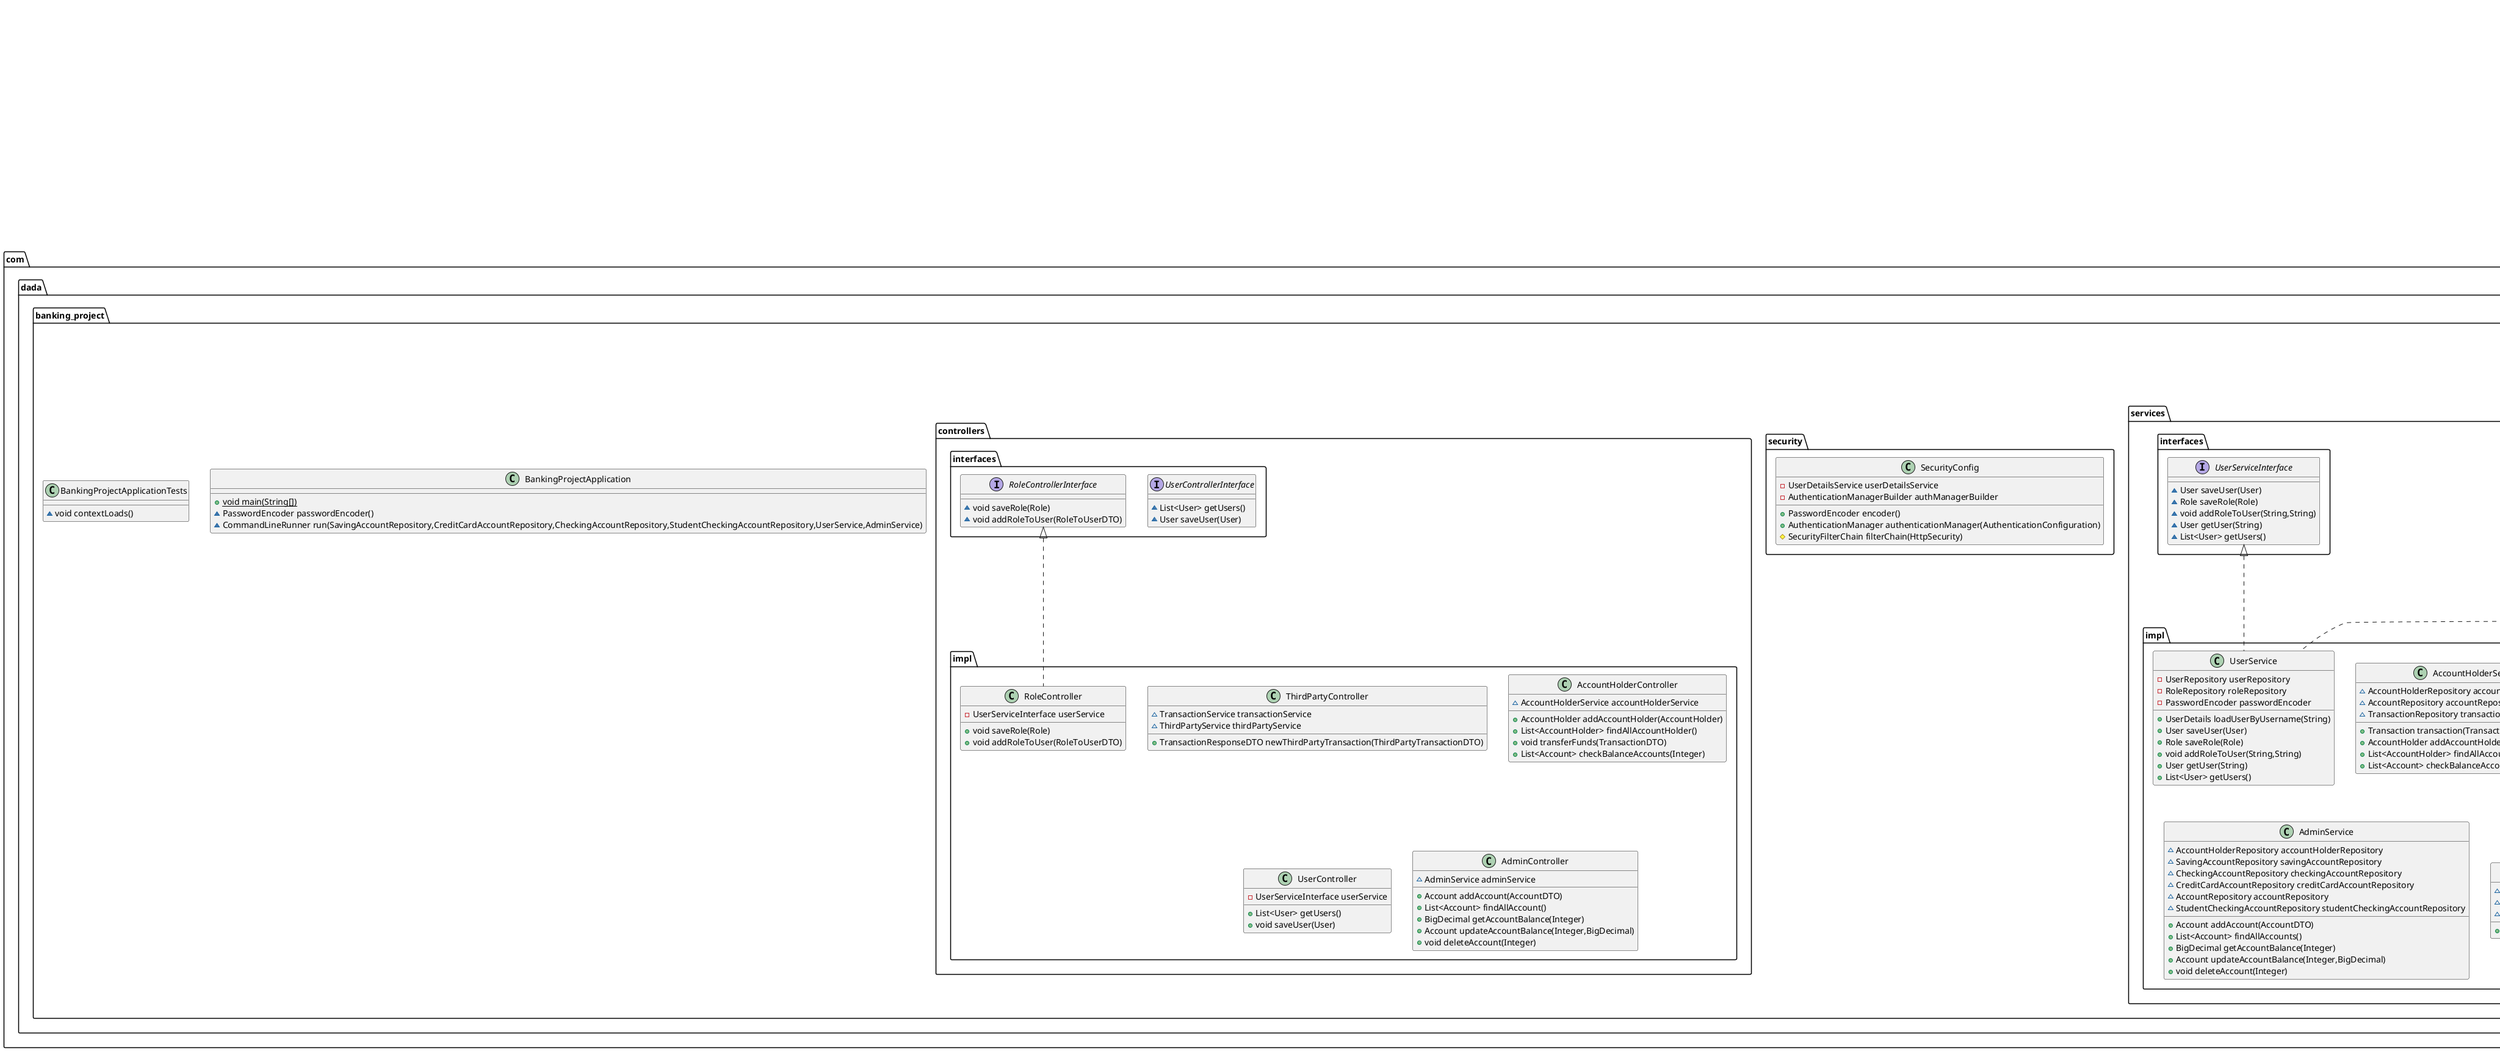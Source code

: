 @startuml
class com.dada.banking_project.dtos.TransactionDTO {
- Integer senderAccountId
- Integer receiverAccountId
- String primaryOrSecondaryOwnersName
- BigDecimal amount
- LocalDateTime transactionDate
}
class com.dada.banking_project.models.Users.User {
- Long id
- String name
- String username
- String password
- Collection<Role> roles
}
class com.dada.banking_project.dtos.ThirdPartyTransactionDTO {
- Long idAccountReciever
- Long idAccountSender
- double amount
- String hashedKey
}
interface com.dada.banking_project.repositories.AccountRepository {
~ List<Account> findByAccountHolder_Id(Integer)
}
class com.dada.banking_project.BankingProjectApplication {
+ {static} void main(String[])
~ PasswordEncoder passwordEncoder()
~ CommandLineRunner run(SavingAccountRepository,CreditCardAccountRepository,CheckingAccountRepository,StudentCheckingAccountRepository,UserService,AdminService)
}
class com.dada.banking_project.filters.CustomAuthenticationFilter {
- AuthenticationManager authenticationManager
+ Authentication attemptAuthentication(HttpServletRequest,HttpServletResponse)
# void successfulAuthentication(HttpServletRequest,HttpServletResponse,FilterChain,Authentication)
}
class com.dada.banking_project.dtos.CreditCardDTO {
- Long id
- BigDecimal balance
- String primaryOwner
- String secondaryOwner
- String status
- BigDecimal creditLimit
- BigDecimal interestRate
+ Long getId()
+ BigDecimal getBalance()
+ String getPrimaryOwner()
+ String getSecondaryOwner()
+ String getStatus()
+ BigDecimal getCreditLimit()
+ BigDecimal getInterestRate()
}
class com.dada.banking_project.models.Users.ThirdParty {
- String hashedKey
}
class com.dada.banking_project.services.impl.UserService {
- UserRepository userRepository
- RoleRepository roleRepository
- PasswordEncoder passwordEncoder
+ UserDetails loadUserByUsername(String)
+ User saveUser(User)
+ Role saveRole(Role)
+ void addRoleToUser(String,String)
+ User getUser(String)
+ List<User> getUsers()
}
class com.dada.banking_project.models.Accounts.CheckingAccount {
- {static} BigDecimal DEFAULT_MINIMUM_BALANCE
- {static} BigDecimal DEFAULT_MONTHLY_MAINTENANCE_FEE
- String secondaryOwner
- BigDecimal minimumBalance
- BigDecimal monthlyMaintenanceFee
+ void setMinimumBalance(BigDecimal)
+ void setMonthlyMaintenanceFee(BigDecimal)
}
class com.dada.banking_project.services.impl.AccountHolderService {
~ AccountHolderRepository accountHolderRepository
~ AccountRepository accountRepository
~ TransactionRepository transactionRepository
+ Transaction transaction(TransactionDTO)
+ AccountHolder addAccountHolder(AccountHolder)
+ List<AccountHolder> findAllAccountHolder()
+ List<Account> checkBalanceAccounts(Integer)
}
class com.dada.banking_project.models.Users.Admin {
}
interface com.dada.banking_project.repositories.AccountHolderRepository {
}
interface com.dada.banking_project.repositories.UserRepository {
~ User findByUsername(String)
}
interface com.dada.banking_project.repositories.SavingAccountRepository {
}
interface com.dada.banking_project.repositories.RoleRepository {
~ Role findByName(String)
}
class com.dada.banking_project.models.Accounts.CreditCardAccount {
- {static} BigDecimal DEFAULT_CREDIT_LIMIT
- {static} BigDecimal DEFAULT_INTEREST_RATE
- BigDecimal creditLimit
- BigDecimal interestRate
+ void setCreditLimit(BigDecimal)
+ BigDecimal getCreditLimit()
+ void setInterestRate(BigDecimal)
+ BigDecimal getInterestRate()
}
class com.dada.banking_project.security.SecurityConfig {
- UserDetailsService userDetailsService
- AuthenticationManagerBuilder authManagerBuilder
+ PasswordEncoder encoder()
+ AuthenticationManager authenticationManager(AuthenticationConfiguration)
# SecurityFilterChain filterChain(HttpSecurity)
}
class com.dada.banking_project.dtos.AccountDTO {
- BigDecimal balance
- String secretKey
- String primaryOwner
- String secondaryOwner
- String accountType
- String status
- BigDecimal penaltyFee
- Integer accounHolderId
+ String toString()
}
class com.dada.banking_project.controllers.impl.ThirdPartyController {
~ TransactionService transactionService
~ ThirdPartyService thirdPartyService
+ TransactionResponseDTO newThirdPartyTransaction(ThirdPartyTransactionDTO)
}
class com.dada.banking_project.filters.CustomAuthorizationFilter {
# void doFilterInternal(HttpServletRequest,HttpServletResponse,FilterChain)
}
class com.dada.banking_project.models.Address {
- String city
- String state
- String street
- Integer zipCode
+ String getCity()
+ void setCity(String)
+ String getState()
+ void setState(String)
+ String getStreet()
+ void setStreet(String)
+ Integer getZipCode()
+ void setZipCode(Integer)
+ String toString()
}
class com.dada.banking_project.models.Users.AccountHolder {
- LocalDate dateOfBirth
- String mailingAdress
- Address address
- List<Account> accounts
+ int getAge()
}
class com.dada.banking_project.models.Accounts.Account {
- {static} int KEY_LENGTH_BYTES
- {static} SecureRandom random
- {static} BigDecimal PENALTY_FEE
- Integer id
- BigDecimal balance
- String secretKey
- LocalDate creationDate
- String primaryOwner
- String secondaryOwner
- String status
- BigDecimal penaltyFee
- AccountHolder accountHolder
- List<Transaction> transactionsSent
- List<Transaction> transactionsReceived
+ void setSecretKey()
+ boolean checkBalance(BigDecimal)
+ boolean checkOwnerName(String)
}
class com.dada.banking_project.models.Accounts.StudentCheckingAccount {
- {static} BigDecimal MONTHLY_MAINTENANCE_FEE
- {static} BigDecimal MINIMUM_BALANCE
+ void setMonthlyMaintenanceFee(BigDecimal)
+ void setMinimumBalance(BigDecimal)
}
interface com.dada.banking_project.repositories.CreditCardAccountRepository {
}
class com.dada.banking_project.models.Role {
- Long id
- String name
}
interface com.dada.banking_project.repositories.AdminRepository {
}
interface com.dada.banking_project.controllers.interfaces.UserControllerInterface {
~ List<User> getUsers()
~ User saveUser(User)
}
interface com.dada.banking_project.repositories.CheckingAccountRepository {
}
interface com.dada.banking_project.repositories.StudentCheckingAccountRepository {
}
class com.dada.banking_project.services.impl.TransactionService {
~ AccountRepository accountRepository
~ TransactionRepository transactionRepository
+ Transaction transaction(TransactionDTO)
}
class com.dada.banking_project.controllers.impl.AccountHolderController {
~ AccountHolderService accountHolderService
+ AccountHolder addAccountHolder(AccountHolder)
+ List<AccountHolder> findAllAccountHolder()
+ void transferFunds(TransactionDTO)
+ List<Account> checkBalanceAccounts(Integer)
}
class com.dada.banking_project.dtos.AddressDTO {
- String city
- String state
- String street
- Integer zipCode
}
interface com.dada.banking_project.services.interfaces.UserServiceInterface {
~ User saveUser(User)
~ Role saveRole(Role)
~ void addRoleToUser(String,String)
~ User getUser(String)
~ List<User> getUsers()
}
class com.dada.banking_project.dtos.TransactionResponseDTO {
- String username
- double oldAmount
- double newAmount
}
class com.dada.banking_project.dtos.RoleToUserDTO {
- String username
- String roleName
}
interface com.dada.banking_project.repositories.ThirdPartyRepository {
~ ThirdParty findByHashedKey(String)
}
interface com.dada.banking_project.repositories.TransactionRepository {
}
class com.dada.banking_project.controllers.impl.RoleController {
- UserServiceInterface userService
+ void saveRole(Role)
+ void addRoleToUser(RoleToUserDTO)
}
class com.dada.banking_project.services.impl.AdminService {
~ AccountHolderRepository accountHolderRepository
~ SavingAccountRepository savingAccountRepository
~ CheckingAccountRepository checkingAccountRepository
~ CreditCardAccountRepository creditCardAccountRepository
~ AccountRepository accountRepository
~ StudentCheckingAccountRepository studentCheckingAccountRepository
+ Account addAccount(AccountDTO)
+ List<Account> findAllAccounts()
+ BigDecimal getAccountBalance(Integer)
+ Account updateAccountBalance(Integer,BigDecimal)
+ void deleteAccount(Integer)
}
class com.dada.banking_project.models.Transaction {
- Integer id
- BigDecimal amount
- LocalDateTime date
- Account sender
- Account receiver
}
class com.dada.banking_project.dtos.AccountHolderDTO {
- String username
- String secretKey
- LocalDate dateOfBirth
- String mailingAdress
- AddressDTO address
}
class com.dada.banking_project.services.impl.ThirdPartyService {
~ CheckingAccountRepository checkingAccountRepository
~ ThirdPartyRepository thirdPartyRepository
~ TransactionRepository transactionRepository
+ TransactionResponseDTO createTransaction(ThirdPartyTransactionDTO)
}
interface com.dada.banking_project.controllers.interfaces.RoleControllerInterface {
~ void saveRole(Role)
~ void addRoleToUser(RoleToUserDTO)
}
class com.dada.banking_project.models.Accounts.SavingAccount {
- {static} BigDecimal DEFAULT_INTEREST_RATE
- {static} BigDecimal DEFAULT_MINIMUM_BALANCE
- {static} BigDecimal MAX_INTEREST_RATE
- BigDecimal interestRate
- BigDecimal minimumBalance
+ void setInterestRate(BigDecimal)
+ BigDecimal getInterestRate()
+ void setMinimumBalance(BigDecimal)
+ BigDecimal getMinimumBalance()
}
class com.dada.banking_project.controllers.impl.UserController {
- UserServiceInterface userService
+ List<User> getUsers()
+ void saveUser(User)
}
class com.dada.banking_project.controllers.impl.AdminController {
~ AdminService adminService
+ Account addAccount(AccountDTO)
+ List<Account> findAllAccount()
+ BigDecimal getAccountBalance(Integer)
+ Account updateAccountBalance(Integer,BigDecimal)
+ void deleteAccount(Integer)
}
class com.dada.banking_project.BankingProjectApplicationTests {
~ void contextLoads()
}


org.springframework.data.jpa.repository.JpaRepository <|-- com.dada.banking_project.repositories.AccountRepository
org.springframework.security.web.authentication.UsernamePasswordAuthenticationFilter <|-- com.dada.banking_project.filters.CustomAuthenticationFilter
com.dada.banking_project.models.Users.User <|-- com.dada.banking_project.models.Users.ThirdParty
com.dada.banking_project.services.interfaces.UserServiceInterface <|.. com.dada.banking_project.services.impl.UserService
org.springframework.security.core.userdetails.UserDetailsService <|.. com.dada.banking_project.services.impl.UserService
com.dada.banking_project.models.Accounts.Account <|-- com.dada.banking_project.models.Accounts.CheckingAccount
com.dada.banking_project.models.Users.User <|-- com.dada.banking_project.models.Users.Admin
org.springframework.data.jpa.repository.JpaRepository <|-- com.dada.banking_project.repositories.AccountHolderRepository
org.springframework.data.jpa.repository.JpaRepository <|-- com.dada.banking_project.repositories.UserRepository
org.springframework.data.jpa.repository.JpaRepository <|-- com.dada.banking_project.repositories.SavingAccountRepository
org.springframework.data.jpa.repository.JpaRepository <|-- com.dada.banking_project.repositories.RoleRepository
com.dada.banking_project.models.Accounts.Account <|-- com.dada.banking_project.models.Accounts.CreditCardAccount
org.springframework.web.filter.OncePerRequestFilter <|-- com.dada.banking_project.filters.CustomAuthorizationFilter
com.dada.banking_project.models.Users.User <|-- com.dada.banking_project.models.Users.AccountHolder
com.dada.banking_project.models.Accounts.CheckingAccount <|-- com.dada.banking_project.models.Accounts.StudentCheckingAccount
org.springframework.data.jpa.repository.JpaRepository <|-- com.dada.banking_project.repositories.CreditCardAccountRepository
org.springframework.data.jpa.repository.JpaRepository <|-- com.dada.banking_project.repositories.AdminRepository
org.springframework.data.jpa.repository.JpaRepository <|-- com.dada.banking_project.repositories.CheckingAccountRepository
org.springframework.data.jpa.repository.JpaRepository <|-- com.dada.banking_project.repositories.StudentCheckingAccountRepository
org.springframework.data.jpa.repository.JpaRepository <|-- com.dada.banking_project.repositories.ThirdPartyRepository
org.springframework.data.jpa.repository.JpaRepository <|-- com.dada.banking_project.repositories.TransactionRepository
com.dada.banking_project.controllers.interfaces.RoleControllerInterface <|.. com.dada.banking_project.controllers.impl.RoleController
com.dada.banking_project.models.Accounts.Account <|-- com.dada.banking_project.models.Accounts.SavingAccount
@enduml